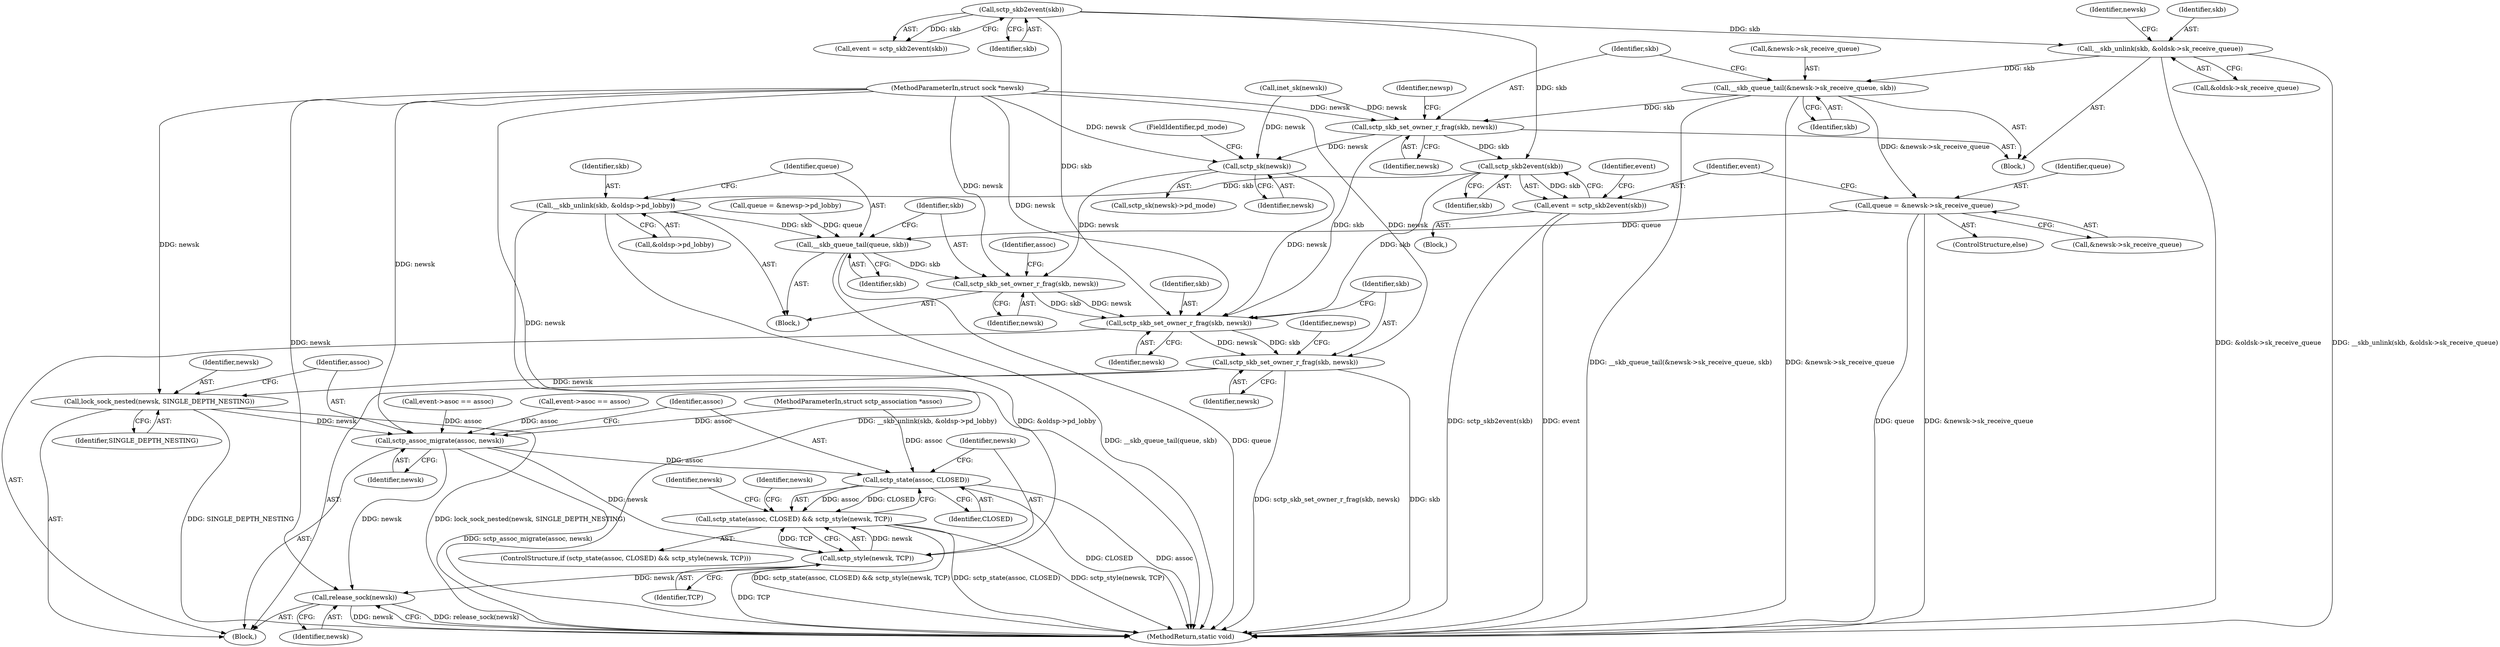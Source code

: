 digraph "0_linux_2d45a02d0166caf2627fe91897c6ffc3b19514c4_2@API" {
"1000277" [label="(Call,__skb_unlink(skb, &oldsk->sk_receive_queue))"];
"1000268" [label="(Call,sctp_skb2event(skb))"];
"1000283" [label="(Call,__skb_queue_tail(&newsk->sk_receive_queue, skb))"];
"1000289" [label="(Call,sctp_skb_set_owner_r_frag(skb, newsk))"];
"1000300" [label="(Call,sctp_sk(newsk))"];
"1000358" [label="(Call,sctp_skb_set_owner_r_frag(skb, newsk))"];
"1000370" [label="(Call,sctp_skb_set_owner_r_frag(skb, newsk))"];
"1000373" [label="(Call,sctp_skb_set_owner_r_frag(skb, newsk))"];
"1000381" [label="(Call,lock_sock_nested(newsk, SINGLE_DEPTH_NESTING))"];
"1000384" [label="(Call,sctp_assoc_migrate(assoc, newsk))"];
"1000389" [label="(Call,sctp_state(assoc, CLOSED))"];
"1000388" [label="(Call,sctp_state(assoc, CLOSED) && sctp_style(newsk, TCP))"];
"1000392" [label="(Call,sctp_style(newsk, TCP))"];
"1000405" [label="(Call,release_sock(newsk))"];
"1000340" [label="(Call,sctp_skb2event(skb))"];
"1000338" [label="(Call,event = sctp_skb2event(skb))"];
"1000349" [label="(Call,__skb_unlink(skb, &oldsp->pd_lobby))"];
"1000355" [label="(Call,__skb_queue_tail(queue, skb))"];
"1000331" [label="(Call,queue = &newsk->sk_receive_queue)"];
"1000283" [label="(Call,__skb_queue_tail(&newsk->sk_receive_queue, skb))"];
"1000116" [label="(MethodParameterIn,struct sock *newsk)"];
"1000288" [label="(Identifier,skb)"];
"1000299" [label="(Call,sctp_sk(newsk)->pd_mode)"];
"1000338" [label="(Call,event = sctp_skb2event(skb))"];
"1000330" [label="(ControlStructure,else)"];
"1000385" [label="(Identifier,assoc)"];
"1000388" [label="(Call,sctp_state(assoc, CLOSED) && sctp_style(newsk, TCP))"];
"1000289" [label="(Call,sctp_skb_set_owner_r_frag(skb, newsk))"];
"1000378" [label="(Identifier,newsp)"];
"1000359" [label="(Identifier,skb)"];
"1000279" [label="(Call,&oldsk->sk_receive_queue)"];
"1000348" [label="(Block,)"];
"1000372" [label="(Identifier,newsk)"];
"1000291" [label="(Identifier,newsk)"];
"1000277" [label="(Call,__skb_unlink(skb, &oldsk->sk_receive_queue))"];
"1000389" [label="(Call,sctp_state(assoc, CLOSED))"];
"1000324" [label="(Call,queue = &newsp->pd_lobby)"];
"1000295" [label="(Identifier,newsp)"];
"1000383" [label="(Identifier,SINGLE_DEPTH_NESTING)"];
"1000286" [label="(Identifier,newsk)"];
"1000390" [label="(Identifier,assoc)"];
"1000343" [label="(Call,event->asoc == assoc)"];
"1000406" [label="(Identifier,newsk)"];
"1000381" [label="(Call,lock_sock_nested(newsk, SINGLE_DEPTH_NESTING))"];
"1000386" [label="(Identifier,newsk)"];
"1000119" [label="(Block,)"];
"1000333" [label="(Call,&newsk->sk_receive_queue)"];
"1000337" [label="(Block,)"];
"1000357" [label="(Identifier,skb)"];
"1000269" [label="(Identifier,skb)"];
"1000266" [label="(Call,event = sctp_skb2event(skb))"];
"1000234" [label="(Call,inet_sk(newsk))"];
"1000392" [label="(Call,sctp_style(newsk, TCP))"];
"1000397" [label="(Identifier,newsk)"];
"1000341" [label="(Identifier,skb)"];
"1000364" [label="(Identifier,assoc)"];
"1000402" [label="(Identifier,newsk)"];
"1000345" [label="(Identifier,event)"];
"1000374" [label="(Identifier,skb)"];
"1000302" [label="(FieldIdentifier,pd_mode)"];
"1000117" [label="(MethodParameterIn,struct sctp_association *assoc)"];
"1000375" [label="(Identifier,newsk)"];
"1000370" [label="(Call,sctp_skb_set_owner_r_frag(skb, newsk))"];
"1000407" [label="(MethodReturn,static void)"];
"1000301" [label="(Identifier,newsk)"];
"1000382" [label="(Identifier,newsk)"];
"1000384" [label="(Call,sctp_assoc_migrate(assoc, newsk))"];
"1000290" [label="(Identifier,skb)"];
"1000405" [label="(Call,release_sock(newsk))"];
"1000358" [label="(Call,sctp_skb_set_owner_r_frag(skb, newsk))"];
"1000387" [label="(ControlStructure,if (sctp_state(assoc, CLOSED) && sctp_style(newsk, TCP)))"];
"1000351" [label="(Call,&oldsp->pd_lobby)"];
"1000356" [label="(Identifier,queue)"];
"1000284" [label="(Call,&newsk->sk_receive_queue)"];
"1000373" [label="(Call,sctp_skb_set_owner_r_frag(skb, newsk))"];
"1000332" [label="(Identifier,queue)"];
"1000371" [label="(Identifier,skb)"];
"1000331" [label="(Call,queue = &newsk->sk_receive_queue)"];
"1000271" [label="(Call,event->asoc == assoc)"];
"1000349" [label="(Call,__skb_unlink(skb, &oldsp->pd_lobby))"];
"1000300" [label="(Call,sctp_sk(newsk))"];
"1000350" [label="(Identifier,skb)"];
"1000340" [label="(Call,sctp_skb2event(skb))"];
"1000268" [label="(Call,sctp_skb2event(skb))"];
"1000360" [label="(Identifier,newsk)"];
"1000355" [label="(Call,__skb_queue_tail(queue, skb))"];
"1000278" [label="(Identifier,skb)"];
"1000393" [label="(Identifier,newsk)"];
"1000394" [label="(Identifier,TCP)"];
"1000339" [label="(Identifier,event)"];
"1000276" [label="(Block,)"];
"1000391" [label="(Identifier,CLOSED)"];
"1000277" -> "1000276"  [label="AST: "];
"1000277" -> "1000279"  [label="CFG: "];
"1000278" -> "1000277"  [label="AST: "];
"1000279" -> "1000277"  [label="AST: "];
"1000286" -> "1000277"  [label="CFG: "];
"1000277" -> "1000407"  [label="DDG: __skb_unlink(skb, &oldsk->sk_receive_queue)"];
"1000277" -> "1000407"  [label="DDG: &oldsk->sk_receive_queue"];
"1000268" -> "1000277"  [label="DDG: skb"];
"1000277" -> "1000283"  [label="DDG: skb"];
"1000268" -> "1000266"  [label="AST: "];
"1000268" -> "1000269"  [label="CFG: "];
"1000269" -> "1000268"  [label="AST: "];
"1000266" -> "1000268"  [label="CFG: "];
"1000268" -> "1000266"  [label="DDG: skb"];
"1000268" -> "1000340"  [label="DDG: skb"];
"1000268" -> "1000370"  [label="DDG: skb"];
"1000283" -> "1000276"  [label="AST: "];
"1000283" -> "1000288"  [label="CFG: "];
"1000284" -> "1000283"  [label="AST: "];
"1000288" -> "1000283"  [label="AST: "];
"1000290" -> "1000283"  [label="CFG: "];
"1000283" -> "1000407"  [label="DDG: &newsk->sk_receive_queue"];
"1000283" -> "1000407"  [label="DDG: __skb_queue_tail(&newsk->sk_receive_queue, skb)"];
"1000283" -> "1000289"  [label="DDG: skb"];
"1000283" -> "1000331"  [label="DDG: &newsk->sk_receive_queue"];
"1000289" -> "1000276"  [label="AST: "];
"1000289" -> "1000291"  [label="CFG: "];
"1000290" -> "1000289"  [label="AST: "];
"1000291" -> "1000289"  [label="AST: "];
"1000295" -> "1000289"  [label="CFG: "];
"1000234" -> "1000289"  [label="DDG: newsk"];
"1000116" -> "1000289"  [label="DDG: newsk"];
"1000289" -> "1000300"  [label="DDG: newsk"];
"1000289" -> "1000340"  [label="DDG: skb"];
"1000289" -> "1000370"  [label="DDG: skb"];
"1000300" -> "1000299"  [label="AST: "];
"1000300" -> "1000301"  [label="CFG: "];
"1000301" -> "1000300"  [label="AST: "];
"1000302" -> "1000300"  [label="CFG: "];
"1000234" -> "1000300"  [label="DDG: newsk"];
"1000116" -> "1000300"  [label="DDG: newsk"];
"1000300" -> "1000358"  [label="DDG: newsk"];
"1000300" -> "1000370"  [label="DDG: newsk"];
"1000358" -> "1000348"  [label="AST: "];
"1000358" -> "1000360"  [label="CFG: "];
"1000359" -> "1000358"  [label="AST: "];
"1000360" -> "1000358"  [label="AST: "];
"1000364" -> "1000358"  [label="CFG: "];
"1000355" -> "1000358"  [label="DDG: skb"];
"1000116" -> "1000358"  [label="DDG: newsk"];
"1000358" -> "1000370"  [label="DDG: skb"];
"1000358" -> "1000370"  [label="DDG: newsk"];
"1000370" -> "1000119"  [label="AST: "];
"1000370" -> "1000372"  [label="CFG: "];
"1000371" -> "1000370"  [label="AST: "];
"1000372" -> "1000370"  [label="AST: "];
"1000374" -> "1000370"  [label="CFG: "];
"1000340" -> "1000370"  [label="DDG: skb"];
"1000116" -> "1000370"  [label="DDG: newsk"];
"1000370" -> "1000373"  [label="DDG: skb"];
"1000370" -> "1000373"  [label="DDG: newsk"];
"1000373" -> "1000119"  [label="AST: "];
"1000373" -> "1000375"  [label="CFG: "];
"1000374" -> "1000373"  [label="AST: "];
"1000375" -> "1000373"  [label="AST: "];
"1000378" -> "1000373"  [label="CFG: "];
"1000373" -> "1000407"  [label="DDG: sctp_skb_set_owner_r_frag(skb, newsk)"];
"1000373" -> "1000407"  [label="DDG: skb"];
"1000116" -> "1000373"  [label="DDG: newsk"];
"1000373" -> "1000381"  [label="DDG: newsk"];
"1000381" -> "1000119"  [label="AST: "];
"1000381" -> "1000383"  [label="CFG: "];
"1000382" -> "1000381"  [label="AST: "];
"1000383" -> "1000381"  [label="AST: "];
"1000385" -> "1000381"  [label="CFG: "];
"1000381" -> "1000407"  [label="DDG: SINGLE_DEPTH_NESTING"];
"1000381" -> "1000407"  [label="DDG: lock_sock_nested(newsk, SINGLE_DEPTH_NESTING)"];
"1000116" -> "1000381"  [label="DDG: newsk"];
"1000381" -> "1000384"  [label="DDG: newsk"];
"1000384" -> "1000119"  [label="AST: "];
"1000384" -> "1000386"  [label="CFG: "];
"1000385" -> "1000384"  [label="AST: "];
"1000386" -> "1000384"  [label="AST: "];
"1000390" -> "1000384"  [label="CFG: "];
"1000384" -> "1000407"  [label="DDG: sctp_assoc_migrate(assoc, newsk)"];
"1000271" -> "1000384"  [label="DDG: assoc"];
"1000343" -> "1000384"  [label="DDG: assoc"];
"1000117" -> "1000384"  [label="DDG: assoc"];
"1000116" -> "1000384"  [label="DDG: newsk"];
"1000384" -> "1000389"  [label="DDG: assoc"];
"1000384" -> "1000392"  [label="DDG: newsk"];
"1000384" -> "1000405"  [label="DDG: newsk"];
"1000389" -> "1000388"  [label="AST: "];
"1000389" -> "1000391"  [label="CFG: "];
"1000390" -> "1000389"  [label="AST: "];
"1000391" -> "1000389"  [label="AST: "];
"1000393" -> "1000389"  [label="CFG: "];
"1000388" -> "1000389"  [label="CFG: "];
"1000389" -> "1000407"  [label="DDG: assoc"];
"1000389" -> "1000407"  [label="DDG: CLOSED"];
"1000389" -> "1000388"  [label="DDG: assoc"];
"1000389" -> "1000388"  [label="DDG: CLOSED"];
"1000117" -> "1000389"  [label="DDG: assoc"];
"1000388" -> "1000387"  [label="AST: "];
"1000388" -> "1000392"  [label="CFG: "];
"1000392" -> "1000388"  [label="AST: "];
"1000397" -> "1000388"  [label="CFG: "];
"1000402" -> "1000388"  [label="CFG: "];
"1000388" -> "1000407"  [label="DDG: sctp_state(assoc, CLOSED)"];
"1000388" -> "1000407"  [label="DDG: sctp_style(newsk, TCP)"];
"1000388" -> "1000407"  [label="DDG: sctp_state(assoc, CLOSED) && sctp_style(newsk, TCP)"];
"1000392" -> "1000388"  [label="DDG: newsk"];
"1000392" -> "1000388"  [label="DDG: TCP"];
"1000392" -> "1000394"  [label="CFG: "];
"1000393" -> "1000392"  [label="AST: "];
"1000394" -> "1000392"  [label="AST: "];
"1000392" -> "1000407"  [label="DDG: TCP"];
"1000116" -> "1000392"  [label="DDG: newsk"];
"1000392" -> "1000405"  [label="DDG: newsk"];
"1000405" -> "1000119"  [label="AST: "];
"1000405" -> "1000406"  [label="CFG: "];
"1000406" -> "1000405"  [label="AST: "];
"1000407" -> "1000405"  [label="CFG: "];
"1000405" -> "1000407"  [label="DDG: release_sock(newsk)"];
"1000405" -> "1000407"  [label="DDG: newsk"];
"1000116" -> "1000405"  [label="DDG: newsk"];
"1000340" -> "1000338"  [label="AST: "];
"1000340" -> "1000341"  [label="CFG: "];
"1000341" -> "1000340"  [label="AST: "];
"1000338" -> "1000340"  [label="CFG: "];
"1000340" -> "1000338"  [label="DDG: skb"];
"1000340" -> "1000349"  [label="DDG: skb"];
"1000338" -> "1000337"  [label="AST: "];
"1000339" -> "1000338"  [label="AST: "];
"1000345" -> "1000338"  [label="CFG: "];
"1000338" -> "1000407"  [label="DDG: event"];
"1000338" -> "1000407"  [label="DDG: sctp_skb2event(skb)"];
"1000349" -> "1000348"  [label="AST: "];
"1000349" -> "1000351"  [label="CFG: "];
"1000350" -> "1000349"  [label="AST: "];
"1000351" -> "1000349"  [label="AST: "];
"1000356" -> "1000349"  [label="CFG: "];
"1000349" -> "1000407"  [label="DDG: __skb_unlink(skb, &oldsp->pd_lobby)"];
"1000349" -> "1000407"  [label="DDG: &oldsp->pd_lobby"];
"1000349" -> "1000355"  [label="DDG: skb"];
"1000355" -> "1000348"  [label="AST: "];
"1000355" -> "1000357"  [label="CFG: "];
"1000356" -> "1000355"  [label="AST: "];
"1000357" -> "1000355"  [label="AST: "];
"1000359" -> "1000355"  [label="CFG: "];
"1000355" -> "1000407"  [label="DDG: queue"];
"1000355" -> "1000407"  [label="DDG: __skb_queue_tail(queue, skb)"];
"1000331" -> "1000355"  [label="DDG: queue"];
"1000324" -> "1000355"  [label="DDG: queue"];
"1000331" -> "1000330"  [label="AST: "];
"1000331" -> "1000333"  [label="CFG: "];
"1000332" -> "1000331"  [label="AST: "];
"1000333" -> "1000331"  [label="AST: "];
"1000339" -> "1000331"  [label="CFG: "];
"1000331" -> "1000407"  [label="DDG: &newsk->sk_receive_queue"];
"1000331" -> "1000407"  [label="DDG: queue"];
}

